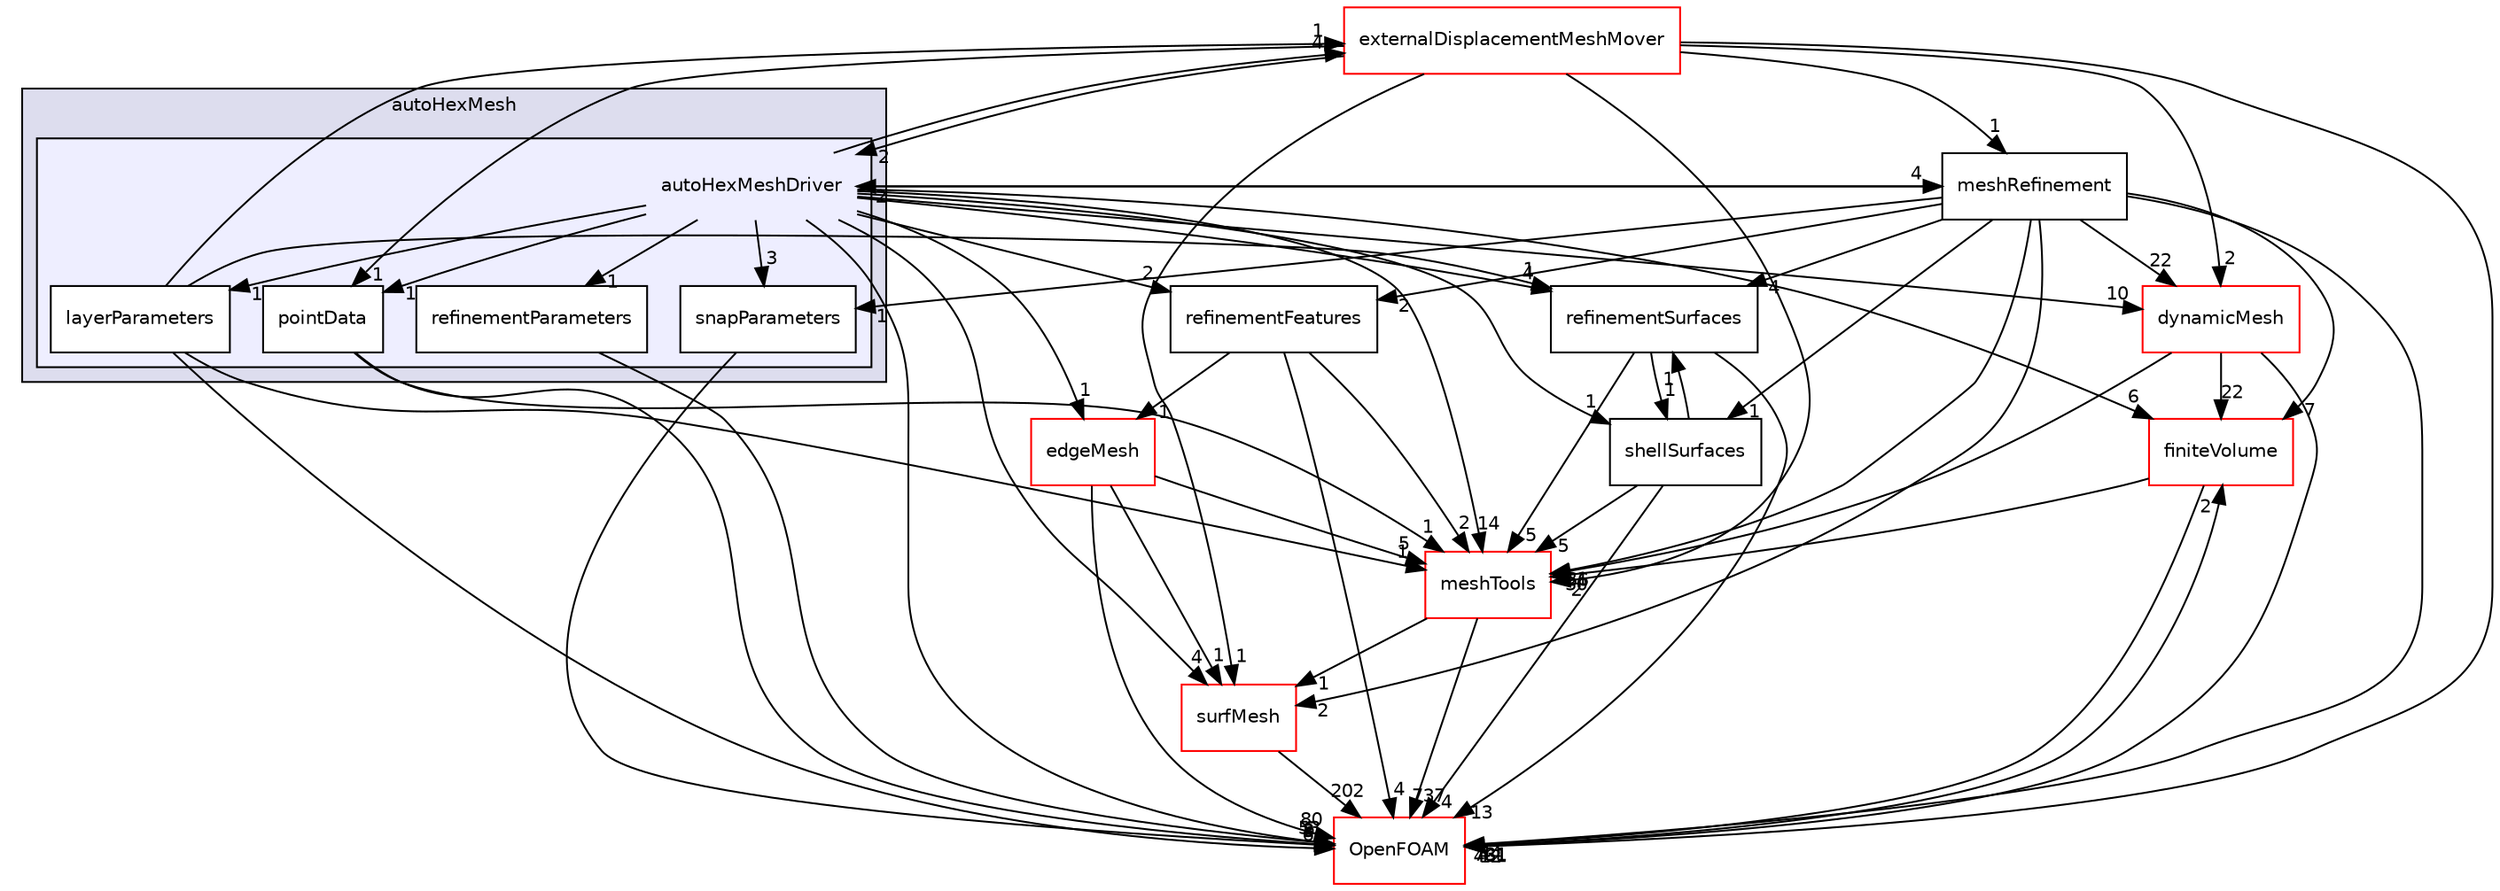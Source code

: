 digraph "src/mesh/autoMesh/autoHexMesh/autoHexMeshDriver" {
  bgcolor=transparent;
  compound=true
  node [ fontsize="10", fontname="Helvetica"];
  edge [ labelfontsize="10", labelfontname="Helvetica"];
  subgraph clusterdir_2ed70c589061122d8c252fc1024d37eb {
    graph [ bgcolor="#ddddee", pencolor="black", label="autoHexMesh" fontname="Helvetica", fontsize="10", URL="dir_2ed70c589061122d8c252fc1024d37eb.html"]
  subgraph clusterdir_a4c6b2cc7c246ae75e729d303ab27485 {
    graph [ bgcolor="#eeeeff", pencolor="black", label="" URL="dir_a4c6b2cc7c246ae75e729d303ab27485.html"];
    dir_a4c6b2cc7c246ae75e729d303ab27485 [shape=plaintext label="autoHexMeshDriver"];
    dir_b77d5198c0e4435d6c3a1a4d90722da1 [shape=box label="layerParameters" color="black" fillcolor="white" style="filled" URL="dir_b77d5198c0e4435d6c3a1a4d90722da1.html"];
    dir_a5bc93b97fac1ff275ad1407d9f8479c [shape=box label="pointData" color="black" fillcolor="white" style="filled" URL="dir_a5bc93b97fac1ff275ad1407d9f8479c.html"];
    dir_9f4f21acb638f115de6f300ab09ca4d4 [shape=box label="refinementParameters" color="black" fillcolor="white" style="filled" URL="dir_9f4f21acb638f115de6f300ab09ca4d4.html"];
    dir_b621d8b66954243d834fc84aed8dbb95 [shape=box label="snapParameters" color="black" fillcolor="white" style="filled" URL="dir_b621d8b66954243d834fc84aed8dbb95.html"];
  }
  }
  dir_9bd15774b555cf7259a6fa18f99fe99b [shape=box label="finiteVolume" color="red" URL="dir_9bd15774b555cf7259a6fa18f99fe99b.html"];
  dir_678733bdf2b96948c1118f58bd1a2258 [shape=box label="refinementSurfaces" URL="dir_678733bdf2b96948c1118f58bd1a2258.html"];
  dir_6feb14b72aacbbd369ffe2b1e4b3bfb6 [shape=box label="shellSurfaces" URL="dir_6feb14b72aacbbd369ffe2b1e4b3bfb6.html"];
  dir_0a88fe22feb23ce5f078a04a1df67721 [shape=box label="surfMesh" color="red" URL="dir_0a88fe22feb23ce5f078a04a1df67721.html"];
  dir_ae30ad0bef50cf391b24c614251bb9fd [shape=box label="meshTools" color="red" URL="dir_ae30ad0bef50cf391b24c614251bb9fd.html"];
  dir_e40d7e692b2544400f3ba01090e39a1a [shape=box label="refinementFeatures" URL="dir_e40d7e692b2544400f3ba01090e39a1a.html"];
  dir_63742796c427c97a292c80f7db71da36 [shape=box label="dynamicMesh" color="red" URL="dir_63742796c427c97a292c80f7db71da36.html"];
  dir_13a20c14e7e4ec675a9e8693c94f98d4 [shape=box label="meshRefinement" URL="dir_13a20c14e7e4ec675a9e8693c94f98d4.html"];
  dir_39a845b99ff4e6281f01698b450f2151 [shape=box label="externalDisplacementMeshMover" color="red" URL="dir_39a845b99ff4e6281f01698b450f2151.html"];
  dir_547d95b1f800fe300ab8f22eec4ab7b0 [shape=box label="edgeMesh" color="red" URL="dir_547d95b1f800fe300ab8f22eec4ab7b0.html"];
  dir_c5473ff19b20e6ec4dfe5c310b3778a8 [shape=box label="OpenFOAM" color="red" URL="dir_c5473ff19b20e6ec4dfe5c310b3778a8.html"];
  dir_b621d8b66954243d834fc84aed8dbb95->dir_c5473ff19b20e6ec4dfe5c310b3778a8 [headlabel="3", labeldistance=1.5 headhref="dir_001716_001887.html"];
  dir_9bd15774b555cf7259a6fa18f99fe99b->dir_ae30ad0bef50cf391b24c614251bb9fd [headlabel="30", labeldistance=1.5 headhref="dir_000894_001741.html"];
  dir_9bd15774b555cf7259a6fa18f99fe99b->dir_c5473ff19b20e6ec4dfe5c310b3778a8 [headlabel="731", labeldistance=1.5 headhref="dir_000894_001887.html"];
  dir_678733bdf2b96948c1118f58bd1a2258->dir_6feb14b72aacbbd369ffe2b1e4b3bfb6 [headlabel="1", labeldistance=1.5 headhref="dir_001721_001722.html"];
  dir_678733bdf2b96948c1118f58bd1a2258->dir_ae30ad0bef50cf391b24c614251bb9fd [headlabel="5", labeldistance=1.5 headhref="dir_001721_001741.html"];
  dir_678733bdf2b96948c1118f58bd1a2258->dir_c5473ff19b20e6ec4dfe5c310b3778a8 [headlabel="13", labeldistance=1.5 headhref="dir_001721_001887.html"];
  dir_6feb14b72aacbbd369ffe2b1e4b3bfb6->dir_678733bdf2b96948c1118f58bd1a2258 [headlabel="1", labeldistance=1.5 headhref="dir_001722_001721.html"];
  dir_6feb14b72aacbbd369ffe2b1e4b3bfb6->dir_ae30ad0bef50cf391b24c614251bb9fd [headlabel="5", labeldistance=1.5 headhref="dir_001722_001741.html"];
  dir_6feb14b72aacbbd369ffe2b1e4b3bfb6->dir_c5473ff19b20e6ec4dfe5c310b3778a8 [headlabel="4", labeldistance=1.5 headhref="dir_001722_001887.html"];
  dir_0a88fe22feb23ce5f078a04a1df67721->dir_c5473ff19b20e6ec4dfe5c310b3778a8 [headlabel="202", labeldistance=1.5 headhref="dir_002679_001887.html"];
  dir_ae30ad0bef50cf391b24c614251bb9fd->dir_0a88fe22feb23ce5f078a04a1df67721 [headlabel="1", labeldistance=1.5 headhref="dir_001741_002679.html"];
  dir_ae30ad0bef50cf391b24c614251bb9fd->dir_c5473ff19b20e6ec4dfe5c310b3778a8 [headlabel="737", labeldistance=1.5 headhref="dir_001741_001887.html"];
  dir_9f4f21acb638f115de6f300ab09ca4d4->dir_c5473ff19b20e6ec4dfe5c310b3778a8 [headlabel="6", labeldistance=1.5 headhref="dir_001715_001887.html"];
  dir_e40d7e692b2544400f3ba01090e39a1a->dir_ae30ad0bef50cf391b24c614251bb9fd [headlabel="2", labeldistance=1.5 headhref="dir_001720_001741.html"];
  dir_e40d7e692b2544400f3ba01090e39a1a->dir_547d95b1f800fe300ab8f22eec4ab7b0 [headlabel="1", labeldistance=1.5 headhref="dir_001720_000857.html"];
  dir_e40d7e692b2544400f3ba01090e39a1a->dir_c5473ff19b20e6ec4dfe5c310b3778a8 [headlabel="4", labeldistance=1.5 headhref="dir_001720_001887.html"];
  dir_63742796c427c97a292c80f7db71da36->dir_9bd15774b555cf7259a6fa18f99fe99b [headlabel="22", labeldistance=1.5 headhref="dir_000802_000894.html"];
  dir_63742796c427c97a292c80f7db71da36->dir_ae30ad0bef50cf391b24c614251bb9fd [headlabel="56", labeldistance=1.5 headhref="dir_000802_001741.html"];
  dir_63742796c427c97a292c80f7db71da36->dir_c5473ff19b20e6ec4dfe5c310b3778a8 [headlabel="461", labeldistance=1.5 headhref="dir_000802_001887.html"];
  dir_a5bc93b97fac1ff275ad1407d9f8479c->dir_ae30ad0bef50cf391b24c614251bb9fd [headlabel="1", labeldistance=1.5 headhref="dir_001714_001741.html"];
  dir_a5bc93b97fac1ff275ad1407d9f8479c->dir_c5473ff19b20e6ec4dfe5c310b3778a8 [headlabel="2", labeldistance=1.5 headhref="dir_001714_001887.html"];
  dir_13a20c14e7e4ec675a9e8693c94f98d4->dir_b621d8b66954243d834fc84aed8dbb95 [headlabel="1", labeldistance=1.5 headhref="dir_001719_001716.html"];
  dir_13a20c14e7e4ec675a9e8693c94f98d4->dir_9bd15774b555cf7259a6fa18f99fe99b [headlabel="7", labeldistance=1.5 headhref="dir_001719_000894.html"];
  dir_13a20c14e7e4ec675a9e8693c94f98d4->dir_678733bdf2b96948c1118f58bd1a2258 [headlabel="4", labeldistance=1.5 headhref="dir_001719_001721.html"];
  dir_13a20c14e7e4ec675a9e8693c94f98d4->dir_6feb14b72aacbbd369ffe2b1e4b3bfb6 [headlabel="1", labeldistance=1.5 headhref="dir_001719_001722.html"];
  dir_13a20c14e7e4ec675a9e8693c94f98d4->dir_0a88fe22feb23ce5f078a04a1df67721 [headlabel="2", labeldistance=1.5 headhref="dir_001719_002679.html"];
  dir_13a20c14e7e4ec675a9e8693c94f98d4->dir_ae30ad0bef50cf391b24c614251bb9fd [headlabel="21", labeldistance=1.5 headhref="dir_001719_001741.html"];
  dir_13a20c14e7e4ec675a9e8693c94f98d4->dir_e40d7e692b2544400f3ba01090e39a1a [headlabel="2", labeldistance=1.5 headhref="dir_001719_001720.html"];
  dir_13a20c14e7e4ec675a9e8693c94f98d4->dir_63742796c427c97a292c80f7db71da36 [headlabel="22", labeldistance=1.5 headhref="dir_001719_000802.html"];
  dir_13a20c14e7e4ec675a9e8693c94f98d4->dir_a4c6b2cc7c246ae75e729d303ab27485 [headlabel="2", labeldistance=1.5 headhref="dir_001719_001712.html"];
  dir_13a20c14e7e4ec675a9e8693c94f98d4->dir_c5473ff19b20e6ec4dfe5c310b3778a8 [headlabel="44", labeldistance=1.5 headhref="dir_001719_001887.html"];
  dir_39a845b99ff4e6281f01698b450f2151->dir_0a88fe22feb23ce5f078a04a1df67721 [headlabel="1", labeldistance=1.5 headhref="dir_001717_002679.html"];
  dir_39a845b99ff4e6281f01698b450f2151->dir_ae30ad0bef50cf391b24c614251bb9fd [headlabel="2", labeldistance=1.5 headhref="dir_001717_001741.html"];
  dir_39a845b99ff4e6281f01698b450f2151->dir_63742796c427c97a292c80f7db71da36 [headlabel="2", labeldistance=1.5 headhref="dir_001717_000802.html"];
  dir_39a845b99ff4e6281f01698b450f2151->dir_a5bc93b97fac1ff275ad1407d9f8479c [headlabel="1", labeldistance=1.5 headhref="dir_001717_001714.html"];
  dir_39a845b99ff4e6281f01698b450f2151->dir_13a20c14e7e4ec675a9e8693c94f98d4 [headlabel="1", labeldistance=1.5 headhref="dir_001717_001719.html"];
  dir_39a845b99ff4e6281f01698b450f2151->dir_a4c6b2cc7c246ae75e729d303ab27485 [headlabel="2", labeldistance=1.5 headhref="dir_001717_001712.html"];
  dir_39a845b99ff4e6281f01698b450f2151->dir_c5473ff19b20e6ec4dfe5c310b3778a8 [headlabel="12", labeldistance=1.5 headhref="dir_001717_001887.html"];
  dir_547d95b1f800fe300ab8f22eec4ab7b0->dir_0a88fe22feb23ce5f078a04a1df67721 [headlabel="1", labeldistance=1.5 headhref="dir_000857_002679.html"];
  dir_547d95b1f800fe300ab8f22eec4ab7b0->dir_ae30ad0bef50cf391b24c614251bb9fd [headlabel="5", labeldistance=1.5 headhref="dir_000857_001741.html"];
  dir_547d95b1f800fe300ab8f22eec4ab7b0->dir_c5473ff19b20e6ec4dfe5c310b3778a8 [headlabel="80", labeldistance=1.5 headhref="dir_000857_001887.html"];
  dir_c5473ff19b20e6ec4dfe5c310b3778a8->dir_9bd15774b555cf7259a6fa18f99fe99b [headlabel="2", labeldistance=1.5 headhref="dir_001887_000894.html"];
  dir_a4c6b2cc7c246ae75e729d303ab27485->dir_b621d8b66954243d834fc84aed8dbb95 [headlabel="3", labeldistance=1.5 headhref="dir_001712_001716.html"];
  dir_a4c6b2cc7c246ae75e729d303ab27485->dir_9bd15774b555cf7259a6fa18f99fe99b [headlabel="6", labeldistance=1.5 headhref="dir_001712_000894.html"];
  dir_a4c6b2cc7c246ae75e729d303ab27485->dir_678733bdf2b96948c1118f58bd1a2258 [headlabel="4", labeldistance=1.5 headhref="dir_001712_001721.html"];
  dir_a4c6b2cc7c246ae75e729d303ab27485->dir_6feb14b72aacbbd369ffe2b1e4b3bfb6 [headlabel="1", labeldistance=1.5 headhref="dir_001712_001722.html"];
  dir_a4c6b2cc7c246ae75e729d303ab27485->dir_0a88fe22feb23ce5f078a04a1df67721 [headlabel="4", labeldistance=1.5 headhref="dir_001712_002679.html"];
  dir_a4c6b2cc7c246ae75e729d303ab27485->dir_ae30ad0bef50cf391b24c614251bb9fd [headlabel="14", labeldistance=1.5 headhref="dir_001712_001741.html"];
  dir_a4c6b2cc7c246ae75e729d303ab27485->dir_9f4f21acb638f115de6f300ab09ca4d4 [headlabel="1", labeldistance=1.5 headhref="dir_001712_001715.html"];
  dir_a4c6b2cc7c246ae75e729d303ab27485->dir_e40d7e692b2544400f3ba01090e39a1a [headlabel="2", labeldistance=1.5 headhref="dir_001712_001720.html"];
  dir_a4c6b2cc7c246ae75e729d303ab27485->dir_63742796c427c97a292c80f7db71da36 [headlabel="10", labeldistance=1.5 headhref="dir_001712_000802.html"];
  dir_a4c6b2cc7c246ae75e729d303ab27485->dir_a5bc93b97fac1ff275ad1407d9f8479c [headlabel="1", labeldistance=1.5 headhref="dir_001712_001714.html"];
  dir_a4c6b2cc7c246ae75e729d303ab27485->dir_13a20c14e7e4ec675a9e8693c94f98d4 [headlabel="4", labeldistance=1.5 headhref="dir_001712_001719.html"];
  dir_a4c6b2cc7c246ae75e729d303ab27485->dir_39a845b99ff4e6281f01698b450f2151 [headlabel="4", labeldistance=1.5 headhref="dir_001712_001717.html"];
  dir_a4c6b2cc7c246ae75e729d303ab27485->dir_547d95b1f800fe300ab8f22eec4ab7b0 [headlabel="1", labeldistance=1.5 headhref="dir_001712_000857.html"];
  dir_a4c6b2cc7c246ae75e729d303ab27485->dir_c5473ff19b20e6ec4dfe5c310b3778a8 [headlabel="53", labeldistance=1.5 headhref="dir_001712_001887.html"];
  dir_a4c6b2cc7c246ae75e729d303ab27485->dir_b77d5198c0e4435d6c3a1a4d90722da1 [headlabel="1", labeldistance=1.5 headhref="dir_001712_001713.html"];
  dir_b77d5198c0e4435d6c3a1a4d90722da1->dir_678733bdf2b96948c1118f58bd1a2258 [headlabel="1", labeldistance=1.5 headhref="dir_001713_001721.html"];
  dir_b77d5198c0e4435d6c3a1a4d90722da1->dir_ae30ad0bef50cf391b24c614251bb9fd [headlabel="1", labeldistance=1.5 headhref="dir_001713_001741.html"];
  dir_b77d5198c0e4435d6c3a1a4d90722da1->dir_39a845b99ff4e6281f01698b450f2151 [headlabel="1", labeldistance=1.5 headhref="dir_001713_001717.html"];
  dir_b77d5198c0e4435d6c3a1a4d90722da1->dir_c5473ff19b20e6ec4dfe5c310b3778a8 [headlabel="6", labeldistance=1.5 headhref="dir_001713_001887.html"];
}
